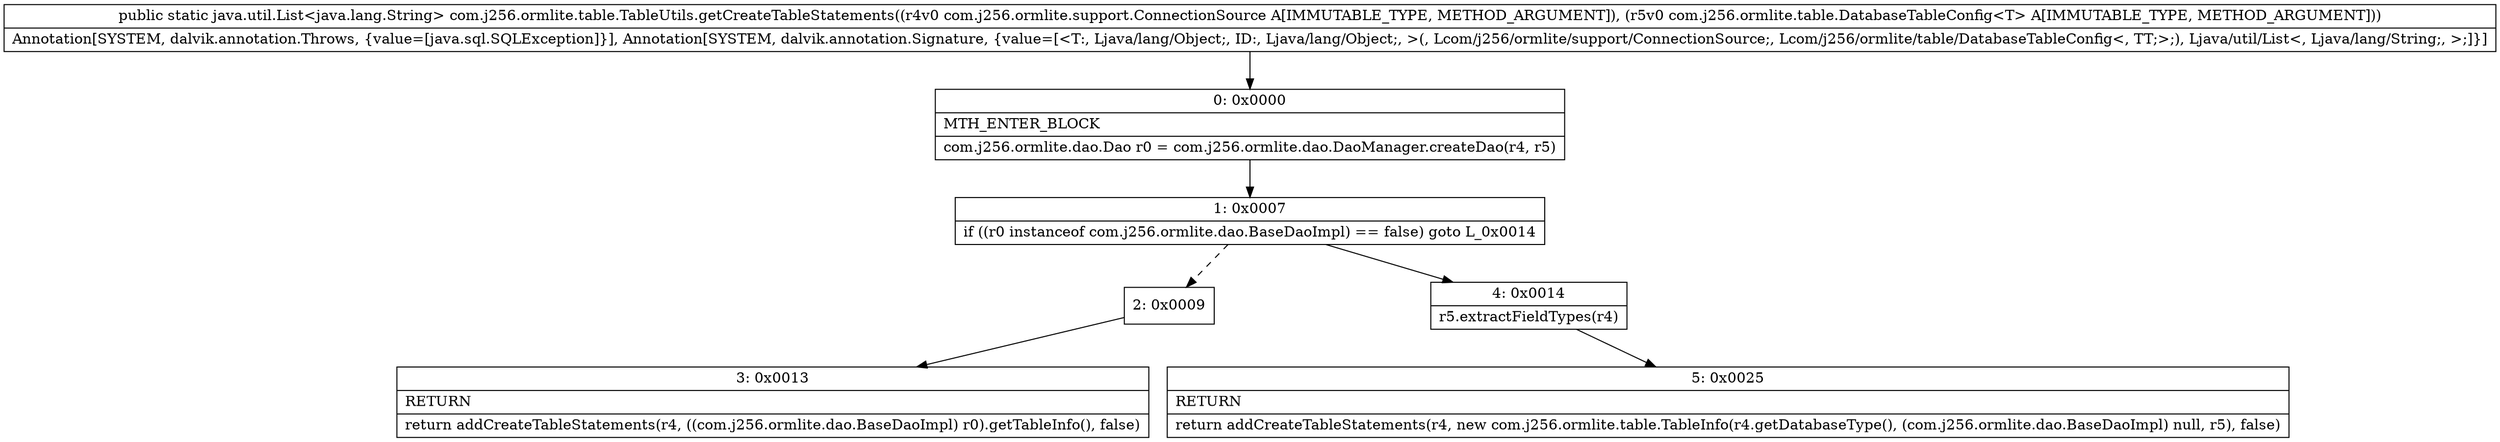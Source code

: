 digraph "CFG forcom.j256.ormlite.table.TableUtils.getCreateTableStatements(Lcom\/j256\/ormlite\/support\/ConnectionSource;Lcom\/j256\/ormlite\/table\/DatabaseTableConfig;)Ljava\/util\/List;" {
Node_0 [shape=record,label="{0\:\ 0x0000|MTH_ENTER_BLOCK\l|com.j256.ormlite.dao.Dao r0 = com.j256.ormlite.dao.DaoManager.createDao(r4, r5)\l}"];
Node_1 [shape=record,label="{1\:\ 0x0007|if ((r0 instanceof com.j256.ormlite.dao.BaseDaoImpl) == false) goto L_0x0014\l}"];
Node_2 [shape=record,label="{2\:\ 0x0009}"];
Node_3 [shape=record,label="{3\:\ 0x0013|RETURN\l|return addCreateTableStatements(r4, ((com.j256.ormlite.dao.BaseDaoImpl) r0).getTableInfo(), false)\l}"];
Node_4 [shape=record,label="{4\:\ 0x0014|r5.extractFieldTypes(r4)\l}"];
Node_5 [shape=record,label="{5\:\ 0x0025|RETURN\l|return addCreateTableStatements(r4, new com.j256.ormlite.table.TableInfo(r4.getDatabaseType(), (com.j256.ormlite.dao.BaseDaoImpl) null, r5), false)\l}"];
MethodNode[shape=record,label="{public static java.util.List\<java.lang.String\> com.j256.ormlite.table.TableUtils.getCreateTableStatements((r4v0 com.j256.ormlite.support.ConnectionSource A[IMMUTABLE_TYPE, METHOD_ARGUMENT]), (r5v0 com.j256.ormlite.table.DatabaseTableConfig\<T\> A[IMMUTABLE_TYPE, METHOD_ARGUMENT]))  | Annotation[SYSTEM, dalvik.annotation.Throws, \{value=[java.sql.SQLException]\}], Annotation[SYSTEM, dalvik.annotation.Signature, \{value=[\<T:, Ljava\/lang\/Object;, ID:, Ljava\/lang\/Object;, \>(, Lcom\/j256\/ormlite\/support\/ConnectionSource;, Lcom\/j256\/ormlite\/table\/DatabaseTableConfig\<, TT;\>;), Ljava\/util\/List\<, Ljava\/lang\/String;, \>;]\}]\l}"];
MethodNode -> Node_0;
Node_0 -> Node_1;
Node_1 -> Node_2[style=dashed];
Node_1 -> Node_4;
Node_2 -> Node_3;
Node_4 -> Node_5;
}


